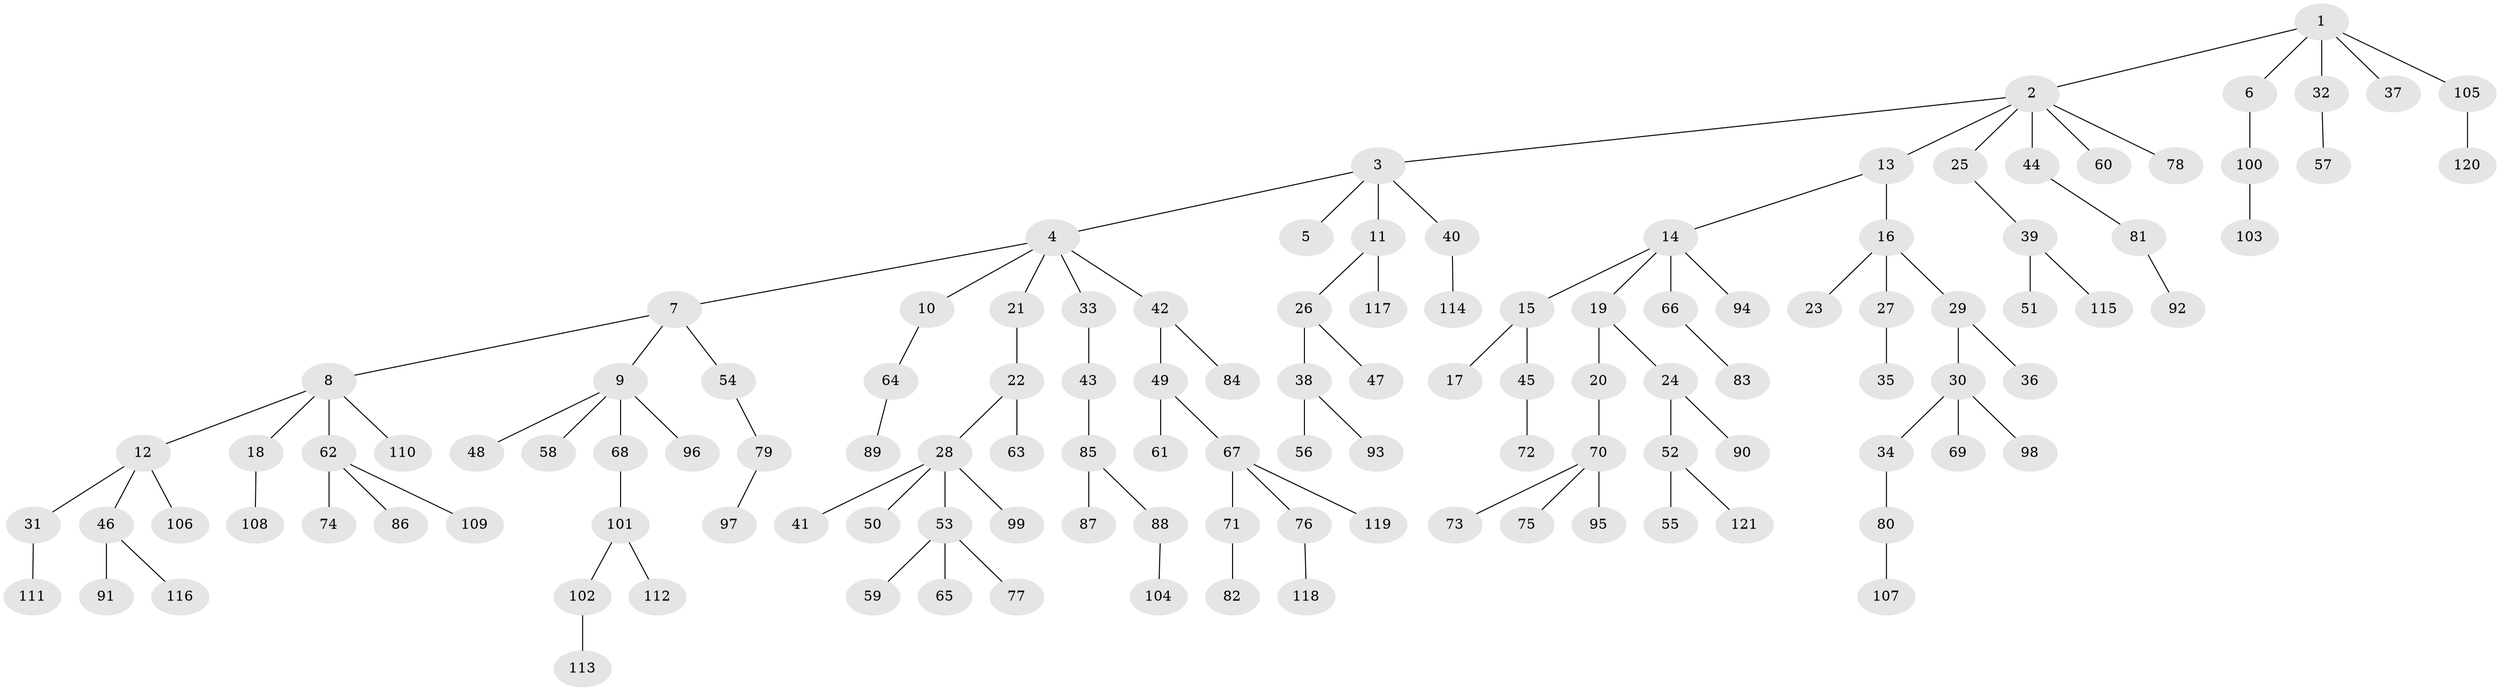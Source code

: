 // Generated by graph-tools (version 1.1) at 2025/15/03/09/25 04:15:32]
// undirected, 121 vertices, 120 edges
graph export_dot {
graph [start="1"]
  node [color=gray90,style=filled];
  1;
  2;
  3;
  4;
  5;
  6;
  7;
  8;
  9;
  10;
  11;
  12;
  13;
  14;
  15;
  16;
  17;
  18;
  19;
  20;
  21;
  22;
  23;
  24;
  25;
  26;
  27;
  28;
  29;
  30;
  31;
  32;
  33;
  34;
  35;
  36;
  37;
  38;
  39;
  40;
  41;
  42;
  43;
  44;
  45;
  46;
  47;
  48;
  49;
  50;
  51;
  52;
  53;
  54;
  55;
  56;
  57;
  58;
  59;
  60;
  61;
  62;
  63;
  64;
  65;
  66;
  67;
  68;
  69;
  70;
  71;
  72;
  73;
  74;
  75;
  76;
  77;
  78;
  79;
  80;
  81;
  82;
  83;
  84;
  85;
  86;
  87;
  88;
  89;
  90;
  91;
  92;
  93;
  94;
  95;
  96;
  97;
  98;
  99;
  100;
  101;
  102;
  103;
  104;
  105;
  106;
  107;
  108;
  109;
  110;
  111;
  112;
  113;
  114;
  115;
  116;
  117;
  118;
  119;
  120;
  121;
  1 -- 2;
  1 -- 6;
  1 -- 32;
  1 -- 37;
  1 -- 105;
  2 -- 3;
  2 -- 13;
  2 -- 25;
  2 -- 44;
  2 -- 60;
  2 -- 78;
  3 -- 4;
  3 -- 5;
  3 -- 11;
  3 -- 40;
  4 -- 7;
  4 -- 10;
  4 -- 21;
  4 -- 33;
  4 -- 42;
  6 -- 100;
  7 -- 8;
  7 -- 9;
  7 -- 54;
  8 -- 12;
  8 -- 18;
  8 -- 62;
  8 -- 110;
  9 -- 48;
  9 -- 58;
  9 -- 68;
  9 -- 96;
  10 -- 64;
  11 -- 26;
  11 -- 117;
  12 -- 31;
  12 -- 46;
  12 -- 106;
  13 -- 14;
  13 -- 16;
  14 -- 15;
  14 -- 19;
  14 -- 66;
  14 -- 94;
  15 -- 17;
  15 -- 45;
  16 -- 23;
  16 -- 27;
  16 -- 29;
  18 -- 108;
  19 -- 20;
  19 -- 24;
  20 -- 70;
  21 -- 22;
  22 -- 28;
  22 -- 63;
  24 -- 52;
  24 -- 90;
  25 -- 39;
  26 -- 38;
  26 -- 47;
  27 -- 35;
  28 -- 41;
  28 -- 50;
  28 -- 53;
  28 -- 99;
  29 -- 30;
  29 -- 36;
  30 -- 34;
  30 -- 69;
  30 -- 98;
  31 -- 111;
  32 -- 57;
  33 -- 43;
  34 -- 80;
  38 -- 56;
  38 -- 93;
  39 -- 51;
  39 -- 115;
  40 -- 114;
  42 -- 49;
  42 -- 84;
  43 -- 85;
  44 -- 81;
  45 -- 72;
  46 -- 91;
  46 -- 116;
  49 -- 61;
  49 -- 67;
  52 -- 55;
  52 -- 121;
  53 -- 59;
  53 -- 65;
  53 -- 77;
  54 -- 79;
  62 -- 74;
  62 -- 86;
  62 -- 109;
  64 -- 89;
  66 -- 83;
  67 -- 71;
  67 -- 76;
  67 -- 119;
  68 -- 101;
  70 -- 73;
  70 -- 75;
  70 -- 95;
  71 -- 82;
  76 -- 118;
  79 -- 97;
  80 -- 107;
  81 -- 92;
  85 -- 87;
  85 -- 88;
  88 -- 104;
  100 -- 103;
  101 -- 102;
  101 -- 112;
  102 -- 113;
  105 -- 120;
}
